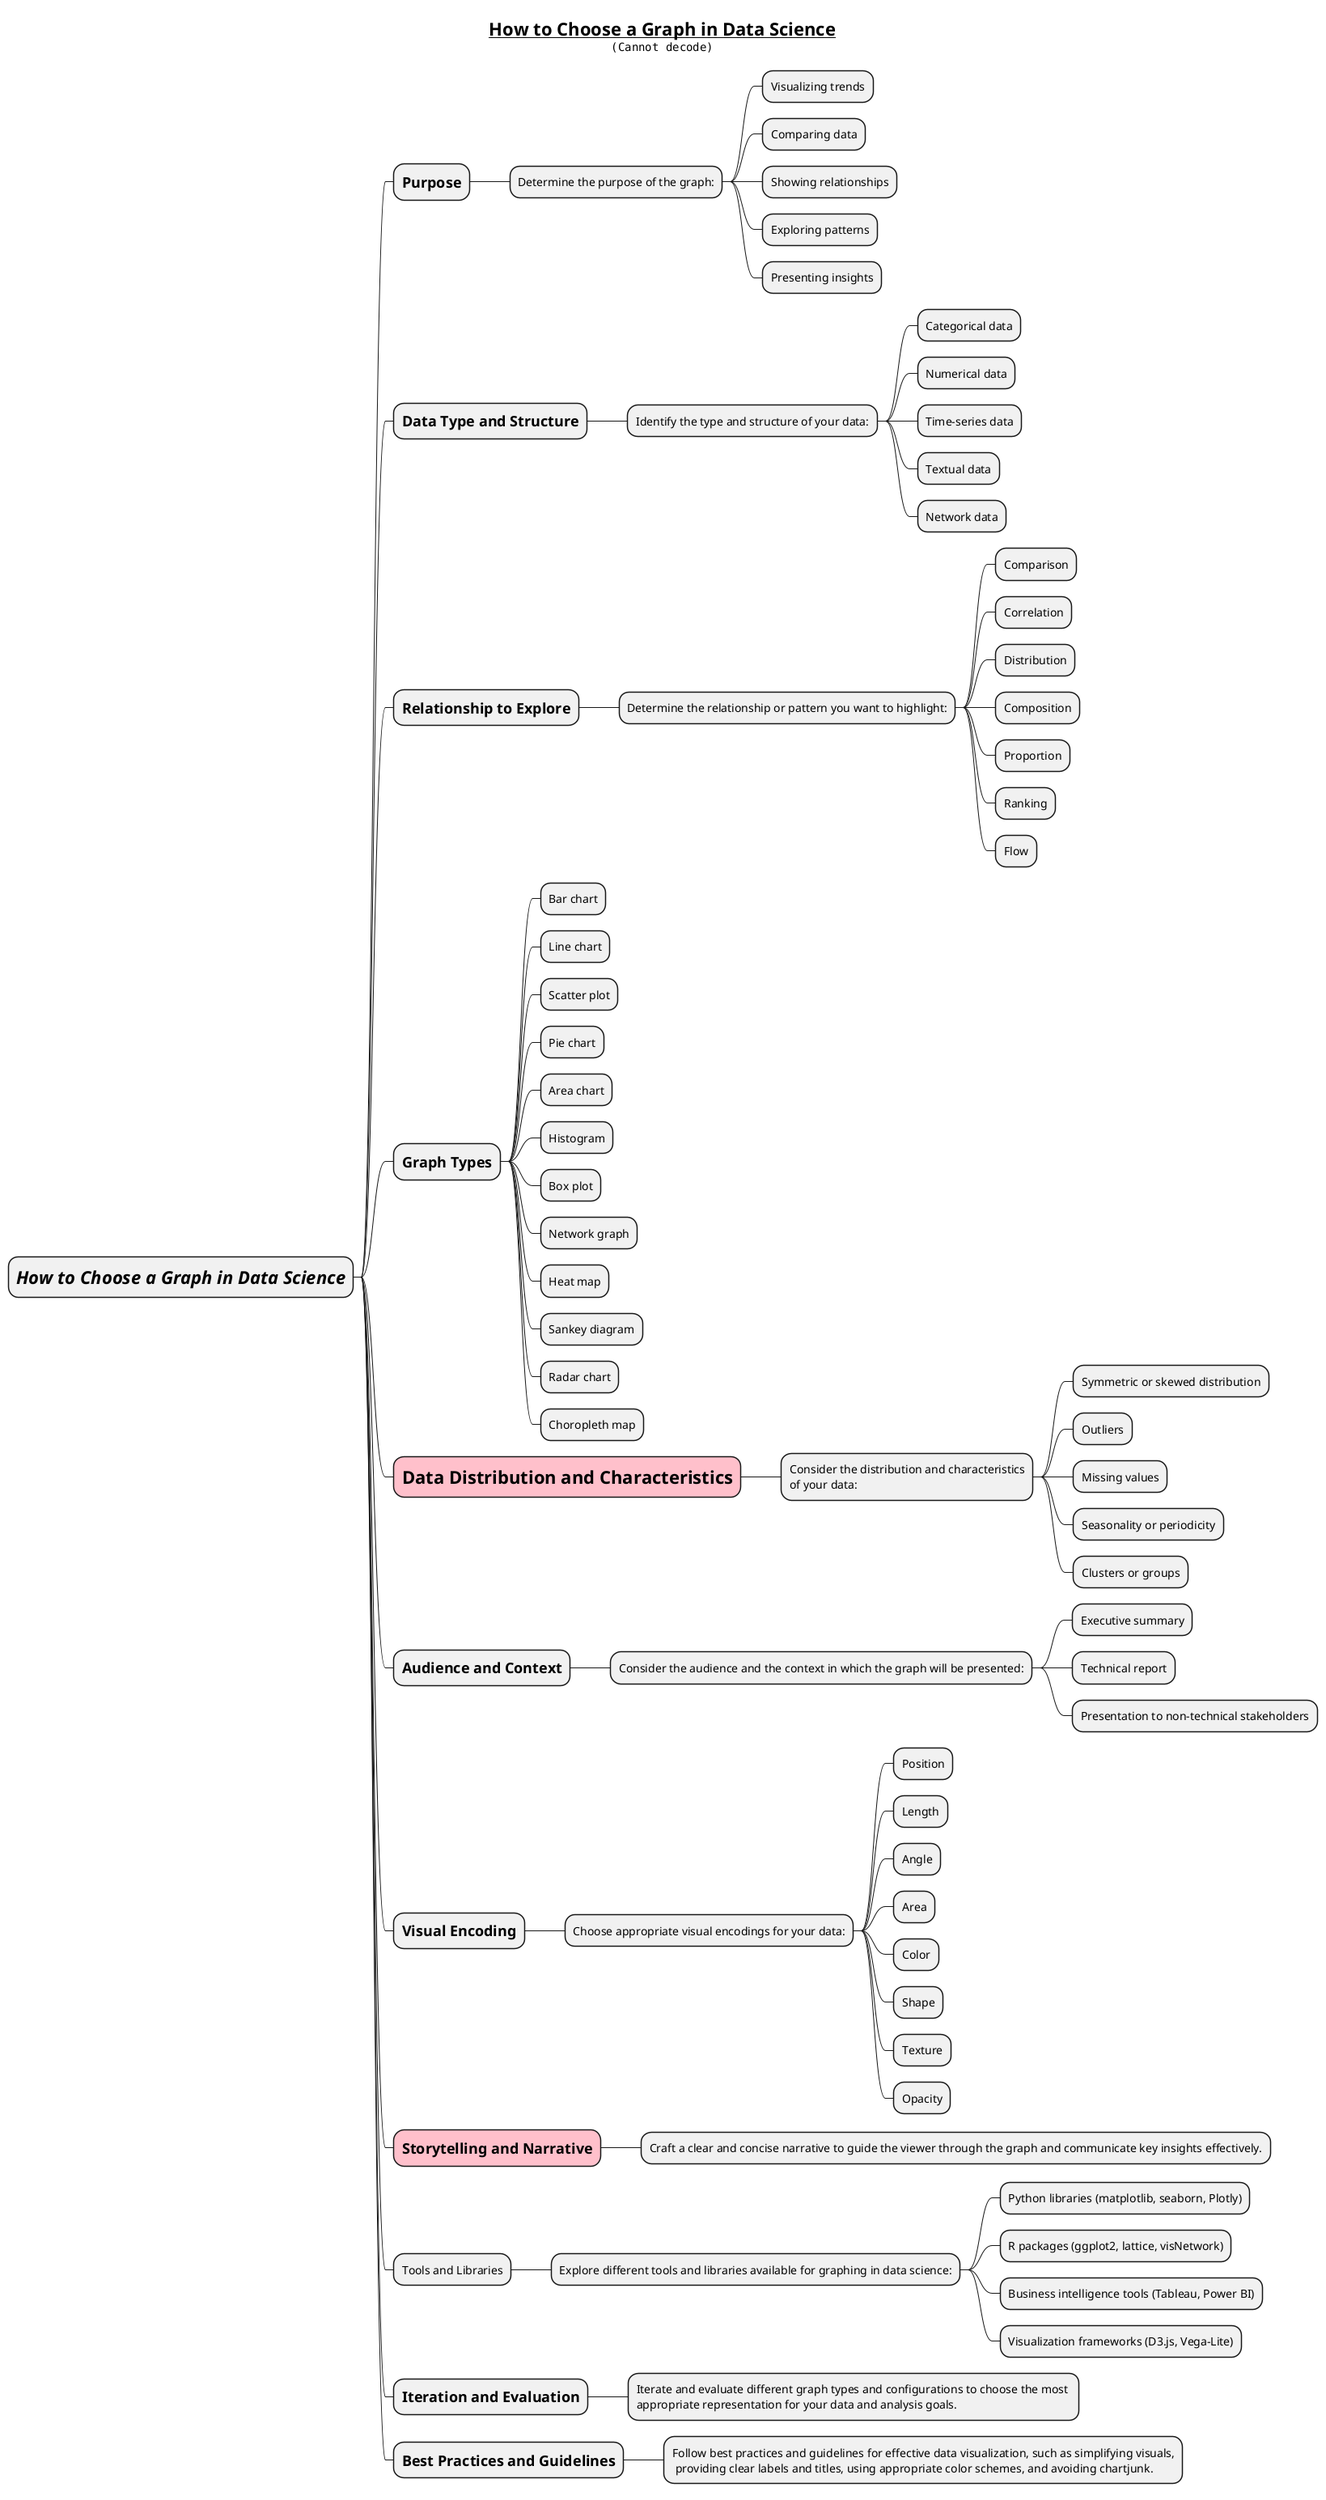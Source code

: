 @startmindmap
title =__How to Choose a Graph in Data Science__\n<img:images/core_principles-of-data-visualization.png>

* =//How to Choose a Graph in Data Science//
** =Purpose
*** Determine the purpose of the graph:
**** Visualizing trends
**** Comparing data
**** Showing relationships
**** Exploring patterns
**** Presenting insights

** =Data Type and Structure
*** Identify the type and structure of your data:
**** Categorical data
**** Numerical data
**** Time-series data
**** Textual data
**** Network data

** =Relationship to Explore
*** Determine the relationship or pattern you want to highlight:
**** Comparison
**** Correlation
**** Distribution
**** Composition
**** Proportion
**** Ranking
**** Flow

** =Graph Types
*** Bar chart
*** Line chart
*** Scatter plot
*** Pie chart
*** Area chart
*** Histogram
*** Box plot
*** Network graph
*** Heat map
*** Sankey diagram
*** Radar chart
*** Choropleth map

**[#pink] =**Data Distribution and Characteristics**
*** Consider the distribution and characteristics\nof your data:
**** Symmetric or skewed distribution
**** Outliers
**** Missing values
**** Seasonality or periodicity
**** Clusters or groups

** =Audience and Context
*** Consider the audience and the context in which the graph will be presented:
**** Executive summary
**** Technical report
**** Presentation to non-technical stakeholders

** =Visual Encoding
*** Choose appropriate visual encodings for your data:
**** Position
**** Length
**** Angle
**** Area
**** Color
**** Shape
**** Texture
**** Opacity

**[#pink] =Storytelling and Narrative
*** Craft a clear and concise narrative to guide the viewer through the graph and communicate key insights effectively.

** Tools and Libraries
*** Explore different tools and libraries available for graphing in data science:
**** Python libraries (matplotlib, seaborn, Plotly)
**** R packages (ggplot2, lattice, visNetwork)
**** Business intelligence tools (Tableau, Power BI)
**** Visualization frameworks (D3.js, Vega-Lite)

** =Iteration and Evaluation
*** Iterate and evaluate different graph types and configurations to choose the most \nappropriate representation for your data and analysis goals.

** =Best Practices and Guidelines
*** Follow best practices and guidelines for effective data visualization, such as simplifying visuals,\n providing clear labels and titles, using appropriate color schemes, and avoiding chartjunk.

@endmindmap
